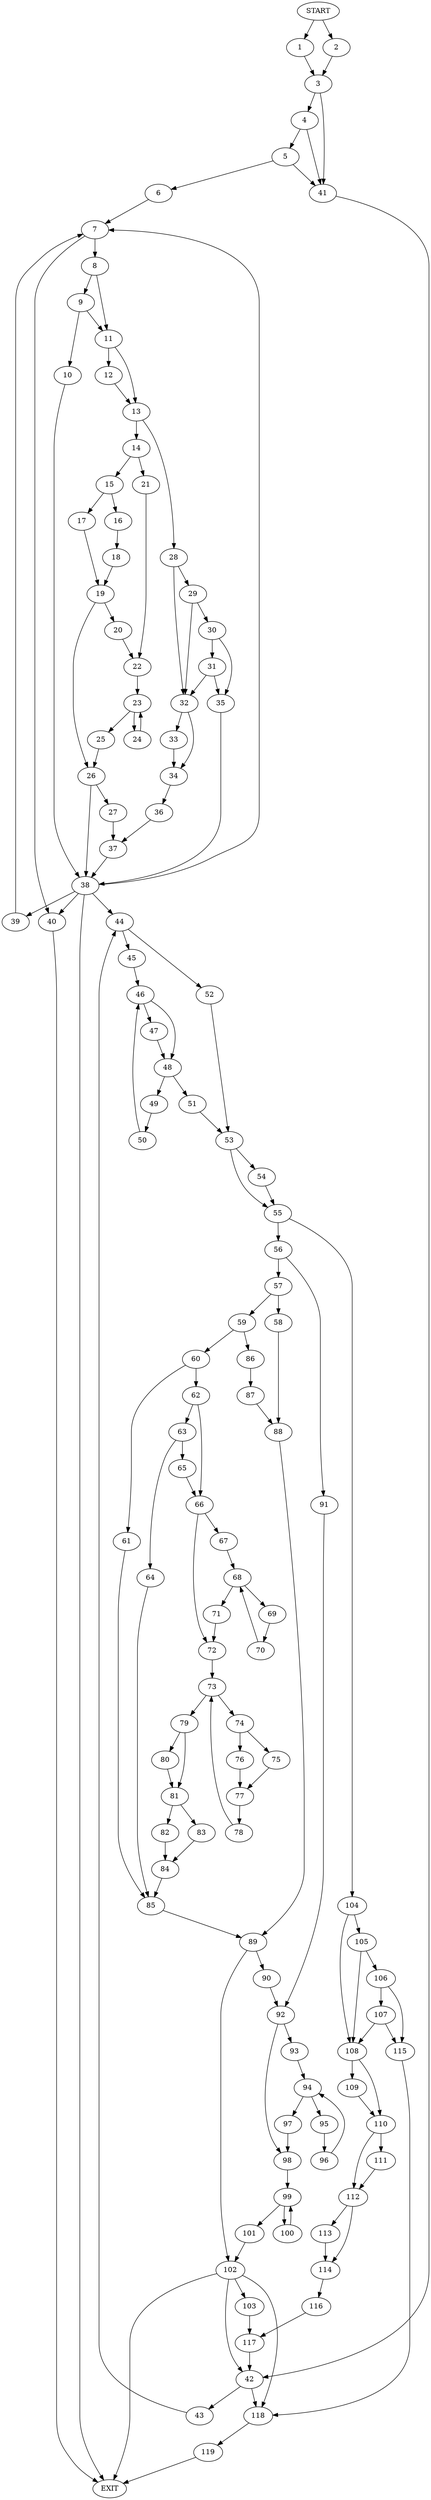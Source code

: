 digraph { 
0 [label="START"];
1;
2;
3;
4;
5;
6;
7;
8;
9;
10;
11;
12;
13;
14;
15;
16;
17;
18;
19;
20;
21;
22;
23;
24;
25;
26;
27;
28;
29;
30;
31;
32;
33;
34;
35;
36;
37;
38;
39;
40;
41;
42;
43;
44;
45;
46;
47;
48;
49;
50;
51;
52;
53;
54;
55;
56;
57;
58;
59;
60;
61;
62;
63;
64;
65;
66;
67;
68;
69;
70;
71;
72;
73;
74;
75;
76;
77;
78;
79;
80;
81;
82;
83;
84;
85;
86;
87;
88;
89;
90;
91;
92;
93;
94;
95;
96;
97;
98;
99;
100;
101;
102;
103;
104;
105;
106;
107;
108;
109;
110;
111;
112;
113;
114;
115;
116;
117;
118;
119;
120[label="EXIT"];
0 -> 1;
0 -> 2;
1 -> 3;
2 -> 3;
3 -> 41;
3 -> 4;
4 -> 5;
4 -> 41;
5 -> 41;
5 -> 6;
6 -> 7;
7 -> 8;
7 -> 40;
8 -> 9;
8 -> 11;
9 -> 10;
9 -> 11;
10 -> 38;
11 -> 12;
11 -> 13;
12 -> 13;
13 -> 14;
13 -> 28;
14 -> 15;
14 -> 21;
15 -> 16;
15 -> 17;
16 -> 18;
17 -> 19;
18 -> 19;
19 -> 26;
19 -> 20;
20 -> 22;
21 -> 22;
22 -> 23;
23 -> 24;
23 -> 25;
24 -> 23;
25 -> 26;
26 -> 38;
26 -> 27;
27 -> 37;
28 -> 32;
28 -> 29;
29 -> 32;
29 -> 30;
30 -> 31;
30 -> 35;
31 -> 32;
31 -> 35;
32 -> 33;
32 -> 34;
33 -> 34;
34 -> 36;
35 -> 38;
36 -> 37;
37 -> 38;
38 -> 120;
38 -> 39;
38:s2 -> 7;
38:s3 -> 40;
38:s4 -> 44;
39 -> 7;
40 -> 120;
41 -> 42;
42 -> 43;
42 -> 118;
43 -> 44;
44 -> 45;
44 -> 52;
45 -> 46;
46 -> 47;
46 -> 48;
47 -> 48;
48 -> 49;
48 -> 51;
49 -> 50;
50 -> 46;
51 -> 53;
52 -> 53;
53 -> 54;
53 -> 55;
54 -> 55;
55 -> 56;
55 -> 104;
56 -> 57;
56 -> 91;
57 -> 58;
57 -> 59;
58 -> 88;
59 -> 60;
59 -> 86;
60 -> 61;
60 -> 62;
61 -> 85;
62 -> 63;
62 -> 66;
63 -> 64;
63 -> 65;
64 -> 85;
65 -> 66;
66 -> 72;
66 -> 67;
67 -> 68;
68 -> 69;
68 -> 71;
69 -> 70;
70 -> 68;
71 -> 72;
72 -> 73;
73 -> 74;
73 -> 79;
74 -> 75;
74 -> 76;
75 -> 77;
76 -> 77;
77 -> 78;
78 -> 73;
79 -> 80;
79 -> 81;
80 -> 81;
81 -> 82;
81 -> 83;
82 -> 84;
83 -> 84;
84 -> 85;
85 -> 89;
86 -> 87;
87 -> 88;
88 -> 89;
89 -> 102;
89 -> 90;
90 -> 92;
91 -> 92;
92 -> 93;
92 -> 98;
93 -> 94;
94 -> 95;
94 -> 97;
95 -> 96;
96 -> 94;
97 -> 98;
98 -> 99;
99 -> 100;
99 -> 101;
100 -> 99;
101 -> 102;
102 -> 120;
102 -> 103;
102:s2 -> 118;
102:s3 -> 42;
103 -> 117;
104 -> 108;
104 -> 105;
105 -> 108;
105 -> 106;
106 -> 107;
106 -> 115;
107 -> 108;
107 -> 115;
108 -> 109;
108 -> 110;
109 -> 110;
110 -> 111;
110 -> 112;
111 -> 112;
112 -> 113;
112 -> 114;
113 -> 114;
114 -> 116;
115 -> 118;
116 -> 117;
117 -> 42;
118 -> 119;
119 -> 120;
}
